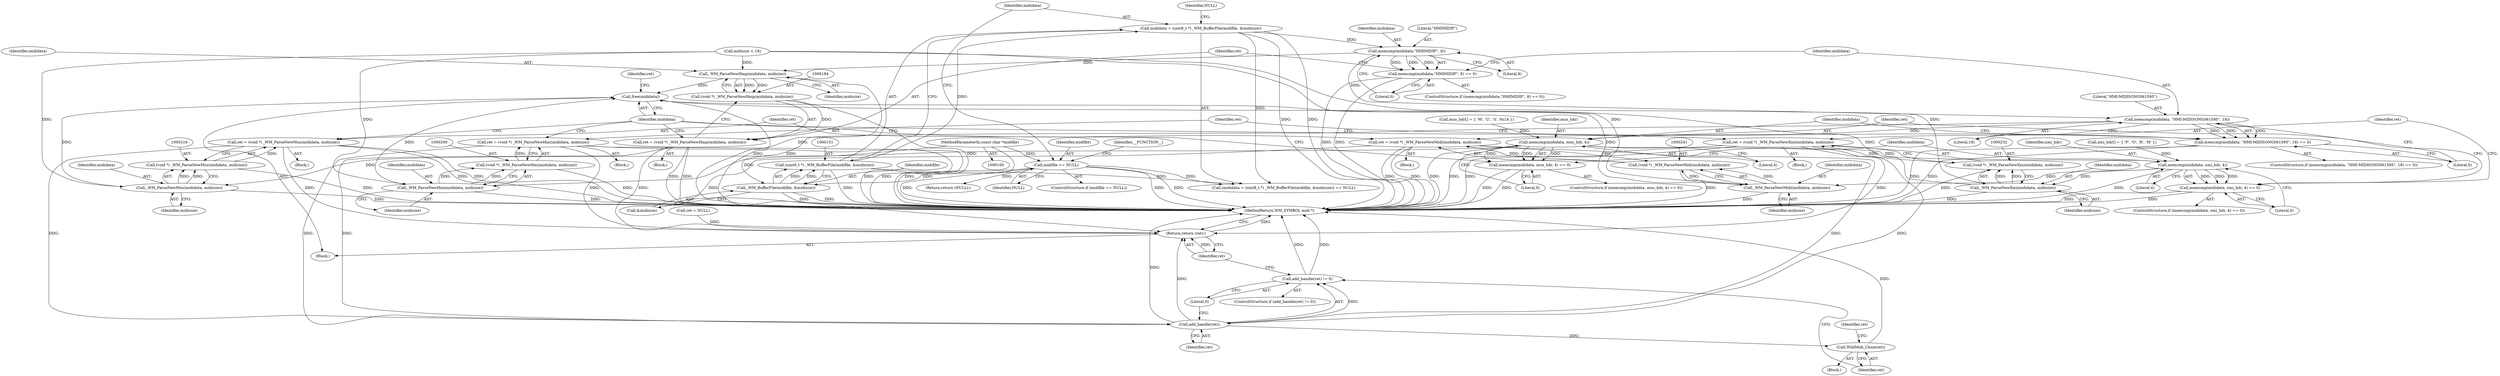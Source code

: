digraph "0_wildmidi_814f31d8eceda8401eb812fc2e94ed143fdad0ab@API" {
"1000175" [label="(Call,memcmp(mididata,\"HMIMIDIP\", 8))"];
"1000148" [label="(Call,mididata = (uint8_t *) _WM_BufferFile(midifile, &midisize))"];
"1000150" [label="(Call,(uint8_t *) _WM_BufferFile(midifile, &midisize))"];
"1000152" [label="(Call,_WM_BufferFile(midifile, &midisize))"];
"1000134" [label="(Call,midifile == NULL)"];
"1000101" [label="(MethodParameterIn,const char *midifile)"];
"1000174" [label="(Call,memcmp(mididata,\"HMIMIDIP\", 8) == 0)"];
"1000185" [label="(Call,_WM_ParseNewHmp(mididata, midisize))"];
"1000183" [label="(Call,(void *) _WM_ParseNewHmp(mididata, midisize))"];
"1000181" [label="(Call,ret = (void *) _WM_ParseNewHmp(mididata, midisize))"];
"1000252" [label="(Call,add_handle(ret))"];
"1000251" [label="(Call,add_handle(ret) != 0)"];
"1000256" [label="(Call,WildMidi_Close(ret))"];
"1000261" [label="(Return,return (ret);)"];
"1000245" [label="(Call,free(mididata))"];
"1000191" [label="(Call,memcmp(mididata, \"HMI-MIDISONG061595\", 18))"];
"1000190" [label="(Call,memcmp(mididata, \"HMI-MIDISONG061595\", 18) == 0)"];
"1000201" [label="(Call,_WM_ParseNewHmi(mididata, midisize))"];
"1000199" [label="(Call,(void *) _WM_ParseNewHmi(mididata, midisize))"];
"1000197" [label="(Call,ret = (void *) _WM_ParseNewHmi(mididata, midisize))"];
"1000207" [label="(Call,memcmp(mididata, mus_hdr, 4))"];
"1000206" [label="(Call,memcmp(mididata, mus_hdr, 4) == 0)"];
"1000217" [label="(Call,_WM_ParseNewMus(mididata, midisize))"];
"1000215" [label="(Call,(void *) _WM_ParseNewMus(mididata, midisize))"];
"1000213" [label="(Call,ret = (void *) _WM_ParseNewMus(mididata, midisize))"];
"1000223" [label="(Call,memcmp(mididata, xmi_hdr, 4))"];
"1000222" [label="(Call,memcmp(mididata, xmi_hdr, 4) == 0)"];
"1000233" [label="(Call,_WM_ParseNewXmi(mididata, midisize))"];
"1000231" [label="(Call,(void *) _WM_ParseNewXmi(mididata, midisize))"];
"1000229" [label="(Call,ret = (void *) _WM_ParseNewXmi(mididata, midisize))"];
"1000242" [label="(Call,_WM_ParseNewMidi(mididata, midisize))"];
"1000240" [label="(Call,(void *) _WM_ParseNewMidi(mididata, midisize))"];
"1000238" [label="(Call,ret = (void *) _WM_ParseNewMidi(mididata, midisize))"];
"1000161" [label="(Call,midisize < 18)"];
"1000191" [label="(Call,memcmp(mididata, \"HMI-MIDISONG061595\", 18))"];
"1000257" [label="(Identifier,ret)"];
"1000149" [label="(Identifier,mididata)"];
"1000217" [label="(Call,_WM_ParseNewMus(mididata, midisize))"];
"1000153" [label="(Identifier,midifile)"];
"1000180" [label="(Block,)"];
"1000194" [label="(Literal,18)"];
"1000255" [label="(Block,)"];
"1000198" [label="(Identifier,ret)"];
"1000176" [label="(Identifier,mididata)"];
"1000150" [label="(Call,(uint8_t *) _WM_BufferFile(midifile, &midisize))"];
"1000144" [label="(Return,return (NULL);)"];
"1000228" [label="(Block,)"];
"1000261" [label="(Return,return (ret);)"];
"1000248" [label="(Identifier,ret)"];
"1000154" [label="(Call,&midisize)"];
"1000181" [label="(Call,ret = (void *) _WM_ParseNewHmp(mididata, midisize))"];
"1000190" [label="(Call,memcmp(mididata, \"HMI-MIDISONG061595\", 18) == 0)"];
"1000263" [label="(MethodReturn,WM_SYMBOL midi *)"];
"1000147" [label="(Call,(mididata = (uint8_t *) _WM_BufferFile(midifile, &midisize)) == NULL)"];
"1000256" [label="(Call,WildMidi_Close(ret))"];
"1000237" [label="(Block,)"];
"1000206" [label="(Call,memcmp(mididata, mus_hdr, 4) == 0)"];
"1000133" [label="(ControlStructure,if (midifile == NULL))"];
"1000139" [label="(Identifier,__FUNCTION__)"];
"1000102" [label="(Block,)"];
"1000213" [label="(Call,ret = (void *) _WM_ParseNewMus(mididata, midisize))"];
"1000238" [label="(Call,ret = (void *) _WM_ParseNewMidi(mididata, midisize))"];
"1000227" [label="(Literal,0)"];
"1000239" [label="(Identifier,ret)"];
"1000183" [label="(Call,(void *) _WM_ParseNewHmp(mididata, midisize))"];
"1000258" [label="(Call,ret = NULL)"];
"1000244" [label="(Identifier,midisize)"];
"1000251" [label="(Call,add_handle(ret) != 0)"];
"1000202" [label="(Identifier,mididata)"];
"1000193" [label="(Literal,\"HMI-MIDISONG061595\")"];
"1000219" [label="(Identifier,midisize)"];
"1000156" [label="(Identifier,NULL)"];
"1000177" [label="(Literal,\"HMIMIDIP\")"];
"1000224" [label="(Identifier,mididata)"];
"1000207" [label="(Call,memcmp(mididata, mus_hdr, 4))"];
"1000199" [label="(Call,(void *) _WM_ParseNewHmi(mididata, midisize))"];
"1000192" [label="(Identifier,mididata)"];
"1000226" [label="(Literal,4)"];
"1000185" [label="(Call,_WM_ParseNewHmp(mididata, midisize))"];
"1000242" [label="(Call,_WM_ParseNewMidi(mididata, midisize))"];
"1000208" [label="(Identifier,mididata)"];
"1000215" [label="(Call,(void *) _WM_ParseNewMus(mididata, midisize))"];
"1000230" [label="(Identifier,ret)"];
"1000243" [label="(Identifier,mididata)"];
"1000101" [label="(MethodParameterIn,const char *midifile)"];
"1000175" [label="(Call,memcmp(mididata,\"HMIMIDIP\", 8))"];
"1000246" [label="(Identifier,mididata)"];
"1000174" [label="(Call,memcmp(mididata,\"HMIMIDIP\", 8) == 0)"];
"1000196" [label="(Block,)"];
"1000212" [label="(Block,)"];
"1000225" [label="(Identifier,xmi_hdr)"];
"1000253" [label="(Identifier,ret)"];
"1000195" [label="(Literal,0)"];
"1000234" [label="(Identifier,mididata)"];
"1000182" [label="(Identifier,ret)"];
"1000223" [label="(Call,memcmp(mididata, xmi_hdr, 4))"];
"1000218" [label="(Identifier,mididata)"];
"1000179" [label="(Literal,0)"];
"1000250" [label="(ControlStructure,if (add_handle(ret) != 0))"];
"1000189" [label="(ControlStructure,if (memcmp(mididata, \"HMI-MIDISONG061595\", 18) == 0))"];
"1000214" [label="(Identifier,ret)"];
"1000205" [label="(ControlStructure,if (memcmp(mididata, mus_hdr, 4) == 0))"];
"1000221" [label="(ControlStructure,if (memcmp(mididata, xmi_hdr, 4) == 0))"];
"1000240" [label="(Call,(void *) _WM_ParseNewMidi(mididata, midisize))"];
"1000187" [label="(Identifier,midisize)"];
"1000148" [label="(Call,mididata = (uint8_t *) _WM_BufferFile(midifile, &midisize))"];
"1000211" [label="(Literal,0)"];
"1000231" [label="(Call,(void *) _WM_ParseNewXmi(mididata, midisize))"];
"1000233" [label="(Call,_WM_ParseNewXmi(mididata, midisize))"];
"1000115" [label="(Call,xmi_hdr[] = { 'F', 'O', 'R', 'M' })"];
"1000186" [label="(Identifier,mididata)"];
"1000235" [label="(Identifier,midisize)"];
"1000135" [label="(Identifier,midifile)"];
"1000197" [label="(Call,ret = (void *) _WM_ParseNewHmi(mididata, midisize))"];
"1000210" [label="(Literal,4)"];
"1000229" [label="(Call,ret = (void *) _WM_ParseNewXmi(mididata, midisize))"];
"1000254" [label="(Literal,0)"];
"1000262" [label="(Identifier,ret)"];
"1000203" [label="(Identifier,midisize)"];
"1000201" [label="(Call,_WM_ParseNewHmi(mididata, midisize))"];
"1000173" [label="(ControlStructure,if (memcmp(mididata,\"HMIMIDIP\", 8) == 0))"];
"1000245" [label="(Call,free(mididata))"];
"1000136" [label="(Identifier,NULL)"];
"1000112" [label="(Call,mus_hdr[] = { 'M', 'U', 'S', 0x1A })"];
"1000152" [label="(Call,_WM_BufferFile(midifile, &midisize))"];
"1000209" [label="(Identifier,mus_hdr)"];
"1000259" [label="(Identifier,ret)"];
"1000178" [label="(Literal,8)"];
"1000252" [label="(Call,add_handle(ret))"];
"1000134" [label="(Call,midifile == NULL)"];
"1000222" [label="(Call,memcmp(mididata, xmi_hdr, 4) == 0)"];
"1000175" -> "1000174"  [label="AST: "];
"1000175" -> "1000178"  [label="CFG: "];
"1000176" -> "1000175"  [label="AST: "];
"1000177" -> "1000175"  [label="AST: "];
"1000178" -> "1000175"  [label="AST: "];
"1000179" -> "1000175"  [label="CFG: "];
"1000175" -> "1000174"  [label="DDG: "];
"1000175" -> "1000174"  [label="DDG: "];
"1000175" -> "1000174"  [label="DDG: "];
"1000148" -> "1000175"  [label="DDG: "];
"1000175" -> "1000185"  [label="DDG: "];
"1000175" -> "1000191"  [label="DDG: "];
"1000148" -> "1000147"  [label="AST: "];
"1000148" -> "1000150"  [label="CFG: "];
"1000149" -> "1000148"  [label="AST: "];
"1000150" -> "1000148"  [label="AST: "];
"1000156" -> "1000148"  [label="CFG: "];
"1000148" -> "1000263"  [label="DDG: "];
"1000148" -> "1000263"  [label="DDG: "];
"1000148" -> "1000147"  [label="DDG: "];
"1000150" -> "1000148"  [label="DDG: "];
"1000150" -> "1000152"  [label="CFG: "];
"1000151" -> "1000150"  [label="AST: "];
"1000152" -> "1000150"  [label="AST: "];
"1000150" -> "1000263"  [label="DDG: "];
"1000150" -> "1000147"  [label="DDG: "];
"1000152" -> "1000150"  [label="DDG: "];
"1000152" -> "1000150"  [label="DDG: "];
"1000152" -> "1000154"  [label="CFG: "];
"1000153" -> "1000152"  [label="AST: "];
"1000154" -> "1000152"  [label="AST: "];
"1000152" -> "1000263"  [label="DDG: "];
"1000152" -> "1000263"  [label="DDG: "];
"1000134" -> "1000152"  [label="DDG: "];
"1000101" -> "1000152"  [label="DDG: "];
"1000134" -> "1000133"  [label="AST: "];
"1000134" -> "1000136"  [label="CFG: "];
"1000135" -> "1000134"  [label="AST: "];
"1000136" -> "1000134"  [label="AST: "];
"1000139" -> "1000134"  [label="CFG: "];
"1000149" -> "1000134"  [label="CFG: "];
"1000134" -> "1000263"  [label="DDG: "];
"1000134" -> "1000263"  [label="DDG: "];
"1000134" -> "1000263"  [label="DDG: "];
"1000101" -> "1000134"  [label="DDG: "];
"1000134" -> "1000144"  [label="DDG: "];
"1000134" -> "1000147"  [label="DDG: "];
"1000101" -> "1000100"  [label="AST: "];
"1000101" -> "1000263"  [label="DDG: "];
"1000174" -> "1000173"  [label="AST: "];
"1000174" -> "1000179"  [label="CFG: "];
"1000179" -> "1000174"  [label="AST: "];
"1000182" -> "1000174"  [label="CFG: "];
"1000192" -> "1000174"  [label="CFG: "];
"1000174" -> "1000263"  [label="DDG: "];
"1000174" -> "1000263"  [label="DDG: "];
"1000185" -> "1000183"  [label="AST: "];
"1000185" -> "1000187"  [label="CFG: "];
"1000186" -> "1000185"  [label="AST: "];
"1000187" -> "1000185"  [label="AST: "];
"1000183" -> "1000185"  [label="CFG: "];
"1000185" -> "1000263"  [label="DDG: "];
"1000185" -> "1000183"  [label="DDG: "];
"1000185" -> "1000183"  [label="DDG: "];
"1000161" -> "1000185"  [label="DDG: "];
"1000185" -> "1000245"  [label="DDG: "];
"1000183" -> "1000181"  [label="AST: "];
"1000184" -> "1000183"  [label="AST: "];
"1000181" -> "1000183"  [label="CFG: "];
"1000183" -> "1000263"  [label="DDG: "];
"1000183" -> "1000181"  [label="DDG: "];
"1000181" -> "1000180"  [label="AST: "];
"1000182" -> "1000181"  [label="AST: "];
"1000246" -> "1000181"  [label="CFG: "];
"1000181" -> "1000263"  [label="DDG: "];
"1000181" -> "1000263"  [label="DDG: "];
"1000181" -> "1000252"  [label="DDG: "];
"1000181" -> "1000261"  [label="DDG: "];
"1000252" -> "1000251"  [label="AST: "];
"1000252" -> "1000253"  [label="CFG: "];
"1000253" -> "1000252"  [label="AST: "];
"1000254" -> "1000252"  [label="CFG: "];
"1000252" -> "1000263"  [label="DDG: "];
"1000252" -> "1000251"  [label="DDG: "];
"1000238" -> "1000252"  [label="DDG: "];
"1000213" -> "1000252"  [label="DDG: "];
"1000229" -> "1000252"  [label="DDG: "];
"1000197" -> "1000252"  [label="DDG: "];
"1000252" -> "1000256"  [label="DDG: "];
"1000252" -> "1000261"  [label="DDG: "];
"1000251" -> "1000250"  [label="AST: "];
"1000251" -> "1000254"  [label="CFG: "];
"1000254" -> "1000251"  [label="AST: "];
"1000257" -> "1000251"  [label="CFG: "];
"1000262" -> "1000251"  [label="CFG: "];
"1000251" -> "1000263"  [label="DDG: "];
"1000251" -> "1000263"  [label="DDG: "];
"1000256" -> "1000255"  [label="AST: "];
"1000256" -> "1000257"  [label="CFG: "];
"1000257" -> "1000256"  [label="AST: "];
"1000259" -> "1000256"  [label="CFG: "];
"1000256" -> "1000263"  [label="DDG: "];
"1000261" -> "1000102"  [label="AST: "];
"1000261" -> "1000262"  [label="CFG: "];
"1000262" -> "1000261"  [label="AST: "];
"1000263" -> "1000261"  [label="CFG: "];
"1000261" -> "1000263"  [label="DDG: "];
"1000262" -> "1000261"  [label="DDG: "];
"1000238" -> "1000261"  [label="DDG: "];
"1000213" -> "1000261"  [label="DDG: "];
"1000229" -> "1000261"  [label="DDG: "];
"1000197" -> "1000261"  [label="DDG: "];
"1000258" -> "1000261"  [label="DDG: "];
"1000245" -> "1000102"  [label="AST: "];
"1000245" -> "1000246"  [label="CFG: "];
"1000246" -> "1000245"  [label="AST: "];
"1000248" -> "1000245"  [label="CFG: "];
"1000245" -> "1000263"  [label="DDG: "];
"1000217" -> "1000245"  [label="DDG: "];
"1000233" -> "1000245"  [label="DDG: "];
"1000242" -> "1000245"  [label="DDG: "];
"1000201" -> "1000245"  [label="DDG: "];
"1000191" -> "1000190"  [label="AST: "];
"1000191" -> "1000194"  [label="CFG: "];
"1000192" -> "1000191"  [label="AST: "];
"1000193" -> "1000191"  [label="AST: "];
"1000194" -> "1000191"  [label="AST: "];
"1000195" -> "1000191"  [label="CFG: "];
"1000191" -> "1000190"  [label="DDG: "];
"1000191" -> "1000190"  [label="DDG: "];
"1000191" -> "1000190"  [label="DDG: "];
"1000191" -> "1000201"  [label="DDG: "];
"1000191" -> "1000207"  [label="DDG: "];
"1000190" -> "1000189"  [label="AST: "];
"1000190" -> "1000195"  [label="CFG: "];
"1000195" -> "1000190"  [label="AST: "];
"1000198" -> "1000190"  [label="CFG: "];
"1000208" -> "1000190"  [label="CFG: "];
"1000190" -> "1000263"  [label="DDG: "];
"1000190" -> "1000263"  [label="DDG: "];
"1000201" -> "1000199"  [label="AST: "];
"1000201" -> "1000203"  [label="CFG: "];
"1000202" -> "1000201"  [label="AST: "];
"1000203" -> "1000201"  [label="AST: "];
"1000199" -> "1000201"  [label="CFG: "];
"1000201" -> "1000263"  [label="DDG: "];
"1000201" -> "1000199"  [label="DDG: "];
"1000201" -> "1000199"  [label="DDG: "];
"1000161" -> "1000201"  [label="DDG: "];
"1000199" -> "1000197"  [label="AST: "];
"1000200" -> "1000199"  [label="AST: "];
"1000197" -> "1000199"  [label="CFG: "];
"1000199" -> "1000263"  [label="DDG: "];
"1000199" -> "1000197"  [label="DDG: "];
"1000197" -> "1000196"  [label="AST: "];
"1000198" -> "1000197"  [label="AST: "];
"1000246" -> "1000197"  [label="CFG: "];
"1000197" -> "1000263"  [label="DDG: "];
"1000197" -> "1000263"  [label="DDG: "];
"1000207" -> "1000206"  [label="AST: "];
"1000207" -> "1000210"  [label="CFG: "];
"1000208" -> "1000207"  [label="AST: "];
"1000209" -> "1000207"  [label="AST: "];
"1000210" -> "1000207"  [label="AST: "];
"1000211" -> "1000207"  [label="CFG: "];
"1000207" -> "1000263"  [label="DDG: "];
"1000207" -> "1000206"  [label="DDG: "];
"1000207" -> "1000206"  [label="DDG: "];
"1000207" -> "1000206"  [label="DDG: "];
"1000112" -> "1000207"  [label="DDG: "];
"1000207" -> "1000217"  [label="DDG: "];
"1000207" -> "1000223"  [label="DDG: "];
"1000206" -> "1000205"  [label="AST: "];
"1000206" -> "1000211"  [label="CFG: "];
"1000211" -> "1000206"  [label="AST: "];
"1000214" -> "1000206"  [label="CFG: "];
"1000224" -> "1000206"  [label="CFG: "];
"1000206" -> "1000263"  [label="DDG: "];
"1000206" -> "1000263"  [label="DDG: "];
"1000217" -> "1000215"  [label="AST: "];
"1000217" -> "1000219"  [label="CFG: "];
"1000218" -> "1000217"  [label="AST: "];
"1000219" -> "1000217"  [label="AST: "];
"1000215" -> "1000217"  [label="CFG: "];
"1000217" -> "1000263"  [label="DDG: "];
"1000217" -> "1000215"  [label="DDG: "];
"1000217" -> "1000215"  [label="DDG: "];
"1000161" -> "1000217"  [label="DDG: "];
"1000215" -> "1000213"  [label="AST: "];
"1000216" -> "1000215"  [label="AST: "];
"1000213" -> "1000215"  [label="CFG: "];
"1000215" -> "1000263"  [label="DDG: "];
"1000215" -> "1000213"  [label="DDG: "];
"1000213" -> "1000212"  [label="AST: "];
"1000214" -> "1000213"  [label="AST: "];
"1000246" -> "1000213"  [label="CFG: "];
"1000213" -> "1000263"  [label="DDG: "];
"1000213" -> "1000263"  [label="DDG: "];
"1000223" -> "1000222"  [label="AST: "];
"1000223" -> "1000226"  [label="CFG: "];
"1000224" -> "1000223"  [label="AST: "];
"1000225" -> "1000223"  [label="AST: "];
"1000226" -> "1000223"  [label="AST: "];
"1000227" -> "1000223"  [label="CFG: "];
"1000223" -> "1000263"  [label="DDG: "];
"1000223" -> "1000222"  [label="DDG: "];
"1000223" -> "1000222"  [label="DDG: "];
"1000223" -> "1000222"  [label="DDG: "];
"1000115" -> "1000223"  [label="DDG: "];
"1000223" -> "1000233"  [label="DDG: "];
"1000223" -> "1000242"  [label="DDG: "];
"1000222" -> "1000221"  [label="AST: "];
"1000222" -> "1000227"  [label="CFG: "];
"1000227" -> "1000222"  [label="AST: "];
"1000230" -> "1000222"  [label="CFG: "];
"1000239" -> "1000222"  [label="CFG: "];
"1000222" -> "1000263"  [label="DDG: "];
"1000222" -> "1000263"  [label="DDG: "];
"1000233" -> "1000231"  [label="AST: "];
"1000233" -> "1000235"  [label="CFG: "];
"1000234" -> "1000233"  [label="AST: "];
"1000235" -> "1000233"  [label="AST: "];
"1000231" -> "1000233"  [label="CFG: "];
"1000233" -> "1000263"  [label="DDG: "];
"1000233" -> "1000231"  [label="DDG: "];
"1000233" -> "1000231"  [label="DDG: "];
"1000161" -> "1000233"  [label="DDG: "];
"1000231" -> "1000229"  [label="AST: "];
"1000232" -> "1000231"  [label="AST: "];
"1000229" -> "1000231"  [label="CFG: "];
"1000231" -> "1000263"  [label="DDG: "];
"1000231" -> "1000229"  [label="DDG: "];
"1000229" -> "1000228"  [label="AST: "];
"1000230" -> "1000229"  [label="AST: "];
"1000246" -> "1000229"  [label="CFG: "];
"1000229" -> "1000263"  [label="DDG: "];
"1000229" -> "1000263"  [label="DDG: "];
"1000242" -> "1000240"  [label="AST: "];
"1000242" -> "1000244"  [label="CFG: "];
"1000243" -> "1000242"  [label="AST: "];
"1000244" -> "1000242"  [label="AST: "];
"1000240" -> "1000242"  [label="CFG: "];
"1000242" -> "1000263"  [label="DDG: "];
"1000242" -> "1000240"  [label="DDG: "];
"1000242" -> "1000240"  [label="DDG: "];
"1000161" -> "1000242"  [label="DDG: "];
"1000240" -> "1000238"  [label="AST: "];
"1000241" -> "1000240"  [label="AST: "];
"1000238" -> "1000240"  [label="CFG: "];
"1000240" -> "1000263"  [label="DDG: "];
"1000240" -> "1000238"  [label="DDG: "];
"1000238" -> "1000237"  [label="AST: "];
"1000239" -> "1000238"  [label="AST: "];
"1000246" -> "1000238"  [label="CFG: "];
"1000238" -> "1000263"  [label="DDG: "];
"1000238" -> "1000263"  [label="DDG: "];
}
